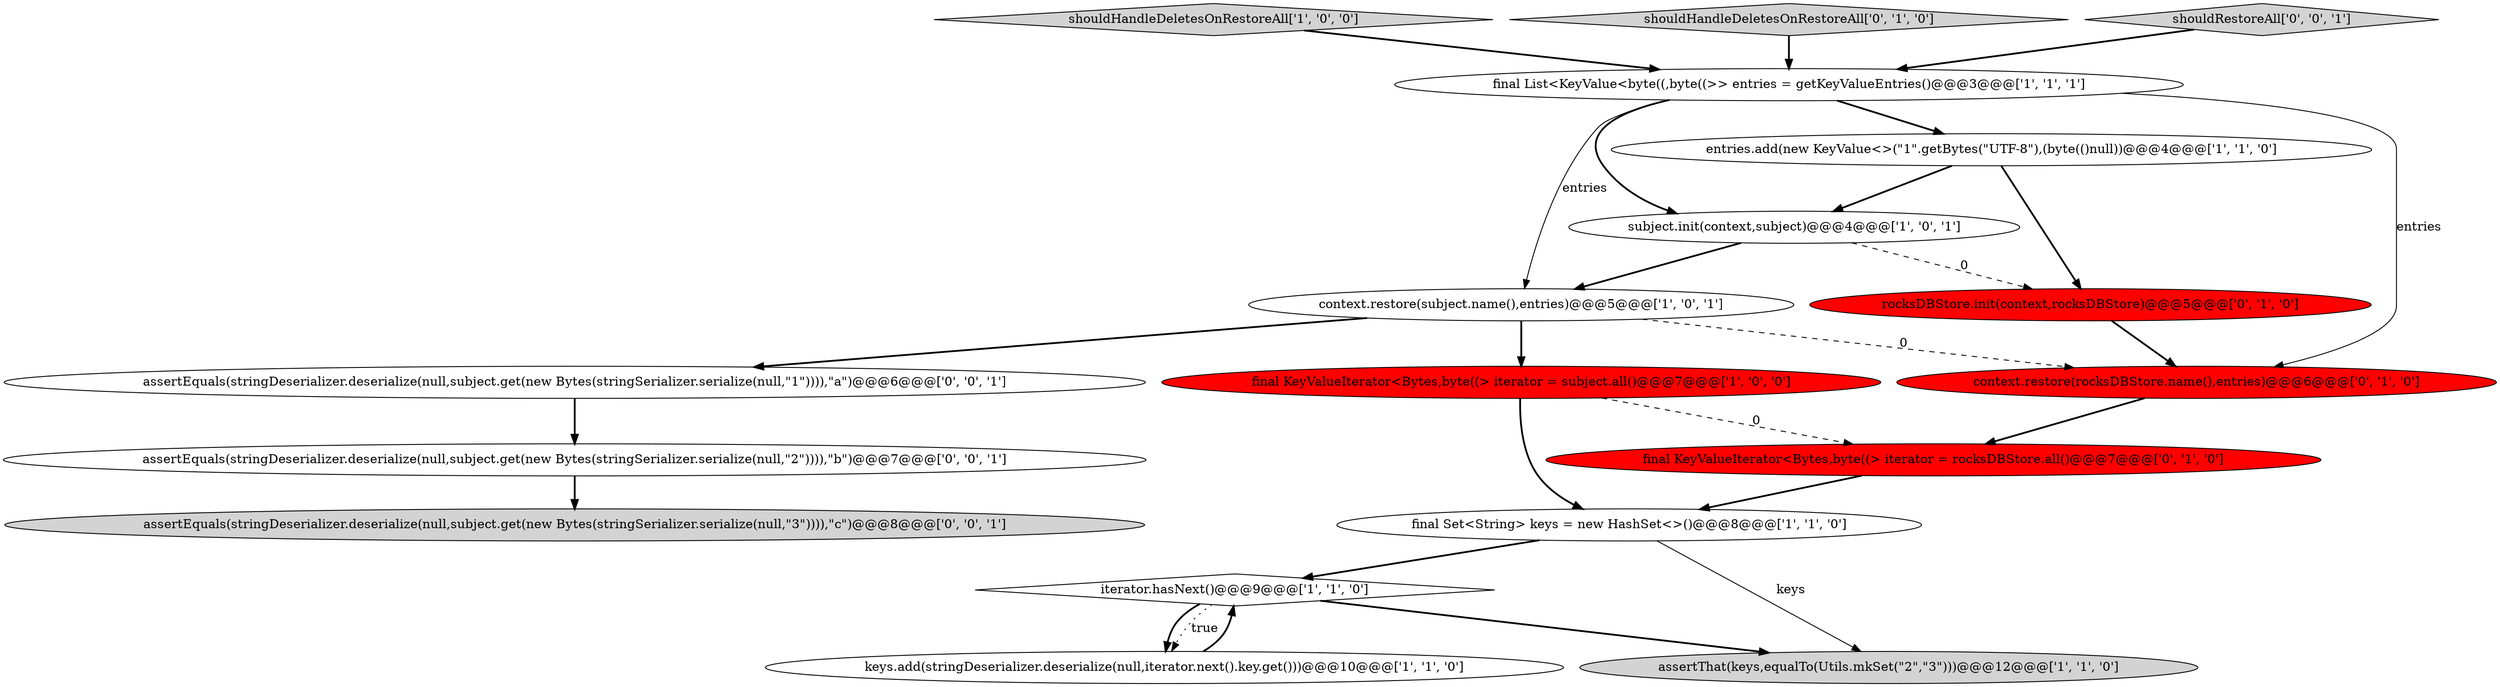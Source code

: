 digraph {
7 [style = filled, label = "subject.init(context,subject)@@@4@@@['1', '0', '1']", fillcolor = white, shape = ellipse image = "AAA0AAABBB1BBB"];
9 [style = filled, label = "iterator.hasNext()@@@9@@@['1', '1', '0']", fillcolor = white, shape = diamond image = "AAA0AAABBB1BBB"];
16 [style = filled, label = "assertEquals(stringDeserializer.deserialize(null,subject.get(new Bytes(stringSerializer.serialize(null,\"3\")))),\"c\")@@@8@@@['0', '0', '1']", fillcolor = lightgray, shape = ellipse image = "AAA0AAABBB3BBB"];
13 [style = filled, label = "rocksDBStore.init(context,rocksDBStore)@@@5@@@['0', '1', '0']", fillcolor = red, shape = ellipse image = "AAA1AAABBB2BBB"];
5 [style = filled, label = "shouldHandleDeletesOnRestoreAll['1', '0', '0']", fillcolor = lightgray, shape = diamond image = "AAA0AAABBB1BBB"];
12 [style = filled, label = "shouldHandleDeletesOnRestoreAll['0', '1', '0']", fillcolor = lightgray, shape = diamond image = "AAA0AAABBB2BBB"];
4 [style = filled, label = "keys.add(stringDeserializer.deserialize(null,iterator.next().key.get()))@@@10@@@['1', '1', '0']", fillcolor = white, shape = ellipse image = "AAA0AAABBB1BBB"];
0 [style = filled, label = "final Set<String> keys = new HashSet<>()@@@8@@@['1', '1', '0']", fillcolor = white, shape = ellipse image = "AAA0AAABBB1BBB"];
2 [style = filled, label = "context.restore(subject.name(),entries)@@@5@@@['1', '0', '1']", fillcolor = white, shape = ellipse image = "AAA0AAABBB1BBB"];
1 [style = filled, label = "assertThat(keys,equalTo(Utils.mkSet(\"2\",\"3\")))@@@12@@@['1', '1', '0']", fillcolor = lightgray, shape = ellipse image = "AAA0AAABBB1BBB"];
10 [style = filled, label = "final KeyValueIterator<Bytes,byte((> iterator = rocksDBStore.all()@@@7@@@['0', '1', '0']", fillcolor = red, shape = ellipse image = "AAA1AAABBB2BBB"];
8 [style = filled, label = "final List<KeyValue<byte((,byte((>> entries = getKeyValueEntries()@@@3@@@['1', '1', '1']", fillcolor = white, shape = ellipse image = "AAA0AAABBB1BBB"];
15 [style = filled, label = "assertEquals(stringDeserializer.deserialize(null,subject.get(new Bytes(stringSerializer.serialize(null,\"2\")))),\"b\")@@@7@@@['0', '0', '1']", fillcolor = white, shape = ellipse image = "AAA0AAABBB3BBB"];
3 [style = filled, label = "final KeyValueIterator<Bytes,byte((> iterator = subject.all()@@@7@@@['1', '0', '0']", fillcolor = red, shape = ellipse image = "AAA1AAABBB1BBB"];
6 [style = filled, label = "entries.add(new KeyValue<>(\"1\".getBytes(\"UTF-8\"),(byte(()null))@@@4@@@['1', '1', '0']", fillcolor = white, shape = ellipse image = "AAA0AAABBB1BBB"];
11 [style = filled, label = "context.restore(rocksDBStore.name(),entries)@@@6@@@['0', '1', '0']", fillcolor = red, shape = ellipse image = "AAA1AAABBB2BBB"];
17 [style = filled, label = "assertEquals(stringDeserializer.deserialize(null,subject.get(new Bytes(stringSerializer.serialize(null,\"1\")))),\"a\")@@@6@@@['0', '0', '1']", fillcolor = white, shape = ellipse image = "AAA0AAABBB3BBB"];
14 [style = filled, label = "shouldRestoreAll['0', '0', '1']", fillcolor = lightgray, shape = diamond image = "AAA0AAABBB3BBB"];
2->17 [style = bold, label=""];
4->9 [style = bold, label=""];
5->8 [style = bold, label=""];
0->9 [style = bold, label=""];
8->11 [style = solid, label="entries"];
9->4 [style = bold, label=""];
2->3 [style = bold, label=""];
8->6 [style = bold, label=""];
15->16 [style = bold, label=""];
13->11 [style = bold, label=""];
3->0 [style = bold, label=""];
8->7 [style = bold, label=""];
8->2 [style = solid, label="entries"];
11->10 [style = bold, label=""];
7->2 [style = bold, label=""];
12->8 [style = bold, label=""];
6->13 [style = bold, label=""];
10->0 [style = bold, label=""];
17->15 [style = bold, label=""];
7->13 [style = dashed, label="0"];
9->4 [style = dotted, label="true"];
2->11 [style = dashed, label="0"];
14->8 [style = bold, label=""];
3->10 [style = dashed, label="0"];
6->7 [style = bold, label=""];
9->1 [style = bold, label=""];
0->1 [style = solid, label="keys"];
}

